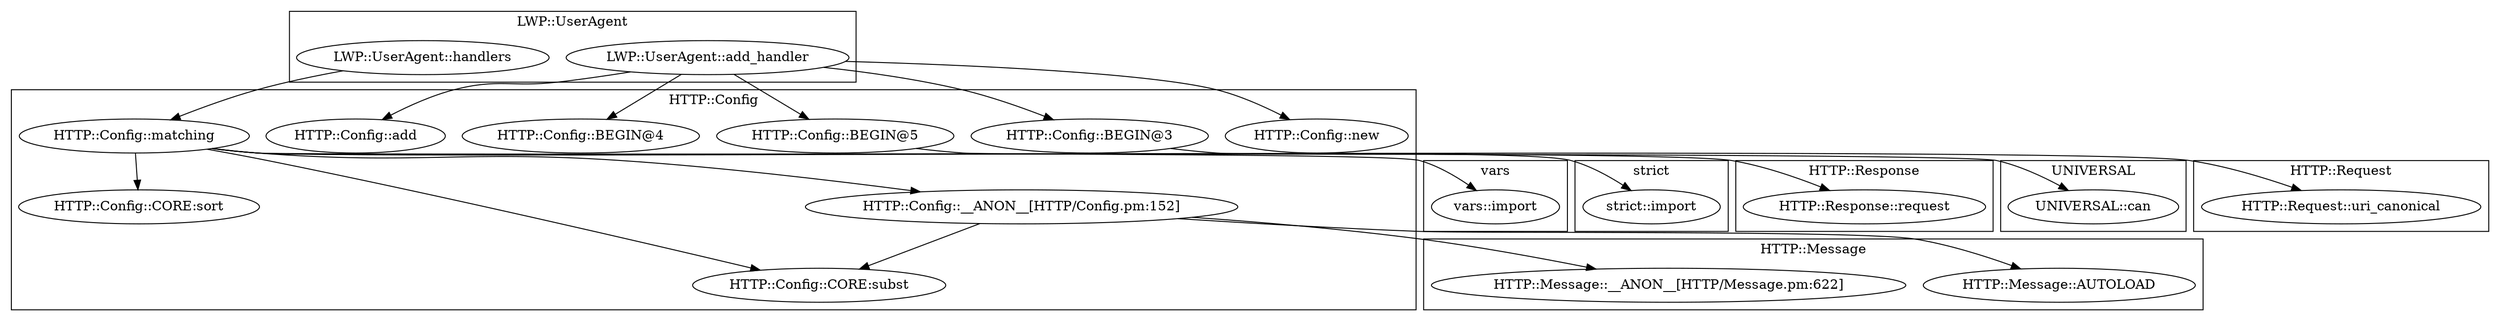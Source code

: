 digraph {
graph [overlap=false]
subgraph cluster_vars {
	label="vars";
	"vars::import";
}
subgraph cluster_LWP_UserAgent {
	label="LWP::UserAgent";
	"LWP::UserAgent::add_handler";
	"LWP::UserAgent::handlers";
}
subgraph cluster_HTTP_Response {
	label="HTTP::Response";
	"HTTP::Response::request";
}
subgraph cluster_UNIVERSAL {
	label="UNIVERSAL";
	"UNIVERSAL::can";
}
subgraph cluster_HTTP_Message {
	label="HTTP::Message";
	"HTTP::Message::__ANON__[HTTP/Message.pm:622]";
	"HTTP::Message::AUTOLOAD";
}
subgraph cluster_strict {
	label="strict";
	"strict::import";
}
subgraph cluster_HTTP_Request {
	label="HTTP::Request";
	"HTTP::Request::uri_canonical";
}
subgraph cluster_HTTP_Config {
	label="HTTP::Config";
	"HTTP::Config::CORE:subst";
	"HTTP::Config::BEGIN@4";
	"HTTP::Config::__ANON__[HTTP/Config.pm:152]";
	"HTTP::Config::add";
	"HTTP::Config::CORE:sort";
	"HTTP::Config::new";
	"HTTP::Config::BEGIN@5";
	"HTTP::Config::BEGIN@3";
	"HTTP::Config::matching";
}
"LWP::UserAgent::add_handler" -> "HTTP::Config::BEGIN@5";
"LWP::UserAgent::add_handler" -> "HTTP::Config::add";
"HTTP::Config::__ANON__[HTTP/Config.pm:152]" -> "HTTP::Message::__ANON__[HTTP/Message.pm:622]";
"LWP::UserAgent::add_handler" -> "HTTP::Config::BEGIN@3";
"HTTP::Config::matching" -> "HTTP::Request::uri_canonical";
"LWP::UserAgent::handlers" -> "HTTP::Config::matching";
"HTTP::Config::matching" -> "HTTP::Response::request";
"HTTP::Config::__ANON__[HTTP/Config.pm:152]" -> "HTTP::Message::AUTOLOAD";
"HTTP::Config::matching" -> "HTTP::Config::__ANON__[HTTP/Config.pm:152]";
"HTTP::Config::matching" -> "HTTP::Config::CORE:sort";
"LWP::UserAgent::add_handler" -> "HTTP::Config::BEGIN@4";
"HTTP::Config::__ANON__[HTTP/Config.pm:152]" -> "HTTP::Config::CORE:subst";
"HTTP::Config::matching" -> "HTTP::Config::CORE:subst";
"HTTP::Config::matching" -> "UNIVERSAL::can";
"LWP::UserAgent::add_handler" -> "HTTP::Config::new";
"HTTP::Config::BEGIN@5" -> "vars::import";
"HTTP::Config::BEGIN@3" -> "strict::import";
}
